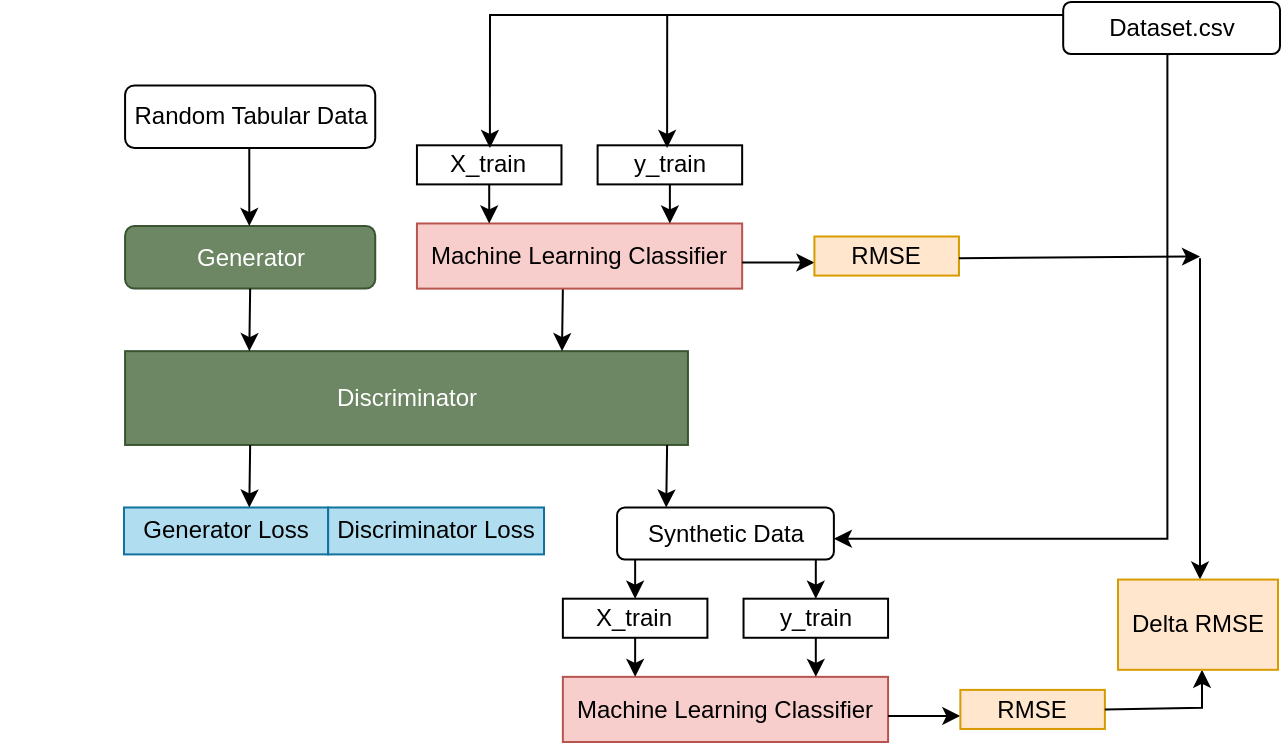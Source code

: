 <mxfile version="20.4.0" type="github">
  <diagram id="C5RBs43oDa-KdzZeNtuy" name="Page-1">
    <mxGraphModel dx="1102" dy="626" grid="1" gridSize="10" guides="1" tooltips="1" connect="1" arrows="1" fold="1" page="1" pageScale="1" pageWidth="827" pageHeight="1169" math="0" shadow="0">
      <root>
        <mxCell id="WIyWlLk6GJQsqaUBKTNV-0" />
        <mxCell id="WIyWlLk6GJQsqaUBKTNV-1" parent="WIyWlLk6GJQsqaUBKTNV-0" />
        <mxCell id="goVMsZsf2IOnhVVjbLRQ-9" value="" style="group" vertex="1" connectable="0" parent="WIyWlLk6GJQsqaUBKTNV-1">
          <mxGeometry x="90" y="30" width="640" height="370" as="geometry" />
        </mxCell>
        <mxCell id="GfQH2LzpMEKR52SkH0QB-68" value="" style="group;" parent="goVMsZsf2IOnhVVjbLRQ-9" vertex="1" connectable="0">
          <mxGeometry width="640" height="370.0" as="geometry" />
        </mxCell>
        <mxCell id="WIyWlLk6GJQsqaUBKTNV-3" value="Random Tabular Data" style="rounded=1;whiteSpace=wrap;html=1;fontSize=12;glass=0;strokeWidth=1;shadow=0;" parent="GfQH2LzpMEKR52SkH0QB-68" vertex="1">
          <mxGeometry x="62.541" y="41.688" width="125.081" height="31.268" as="geometry" />
        </mxCell>
        <mxCell id="GfQH2LzpMEKR52SkH0QB-6" value="Discriminator" style="rounded=0;whiteSpace=wrap;html=1;fillColor=#6d8764;fontColor=#ffffff;strokeColor=#3A5431;" parent="GfQH2LzpMEKR52SkH0QB-68" vertex="1">
          <mxGeometry x="62.541" y="174.576" width="281.433" height="46.902" as="geometry" />
        </mxCell>
        <mxCell id="GfQH2LzpMEKR52SkH0QB-7" value="Generator" style="rounded=1;whiteSpace=wrap;html=1;fillColor=#6d8764;fontColor=#ffffff;strokeColor=#3A5431;" parent="GfQH2LzpMEKR52SkH0QB-68" vertex="1">
          <mxGeometry x="62.541" y="112.04" width="125.081" height="31.268" as="geometry" />
        </mxCell>
        <mxCell id="GfQH2LzpMEKR52SkH0QB-18" value="Generator&amp;nbsp;Loss" style="rounded=0;whiteSpace=wrap;html=1;fillColor=#b1ddf0;strokeColor=#10739e;" parent="GfQH2LzpMEKR52SkH0QB-68" vertex="1">
          <mxGeometry x="62" y="252.746" width="102.08" height="23.454" as="geometry" />
        </mxCell>
        <mxCell id="GfQH2LzpMEKR52SkH0QB-19" value="Discriminator Loss" style="rounded=0;whiteSpace=wrap;html=1;fillColor=#b1ddf0;strokeColor=#10739e;" parent="GfQH2LzpMEKR52SkH0QB-68" vertex="1">
          <mxGeometry x="164.08" y="252.746" width="107.92" height="23.454" as="geometry" />
        </mxCell>
        <mxCell id="GfQH2LzpMEKR52SkH0QB-22" value="" style="endArrow=classic;html=1;rounded=0;" parent="GfQH2LzpMEKR52SkH0QB-68" edge="1">
          <mxGeometry width="50" height="50" relative="1" as="geometry">
            <mxPoint x="124.644" y="72.956" as="sourcePoint" />
            <mxPoint x="124.644" y="112.04" as="targetPoint" />
          </mxGeometry>
        </mxCell>
        <mxCell id="GfQH2LzpMEKR52SkH0QB-23" value="" style="endArrow=classic;html=1;rounded=0;exitX=0.5;exitY=1;exitDx=0;exitDy=0;" parent="GfQH2LzpMEKR52SkH0QB-68" source="GfQH2LzpMEKR52SkH0QB-7" edge="1">
          <mxGeometry width="50" height="50" relative="1" as="geometry">
            <mxPoint x="125.081" y="151.125" as="sourcePoint" />
            <mxPoint x="124.644" y="174.576" as="targetPoint" />
          </mxGeometry>
        </mxCell>
        <mxCell id="GfQH2LzpMEKR52SkH0QB-25" value="" style="endArrow=classic;html=1;rounded=0;exitX=0.5;exitY=1;exitDx=0;exitDy=0;" parent="GfQH2LzpMEKR52SkH0QB-68" edge="1">
          <mxGeometry width="50" height="50" relative="1" as="geometry">
            <mxPoint x="281.433" y="143.308" as="sourcePoint" />
            <mxPoint x="280.995" y="174.576" as="targetPoint" />
          </mxGeometry>
        </mxCell>
        <mxCell id="GfQH2LzpMEKR52SkH0QB-26" value="" style="endArrow=classic;html=1;rounded=0;exitX=0.5;exitY=1;exitDx=0;exitDy=0;" parent="GfQH2LzpMEKR52SkH0QB-68" edge="1">
          <mxGeometry width="50" height="50" relative="1" as="geometry">
            <mxPoint x="333.55" y="221.478" as="sourcePoint" />
            <mxPoint x="333.113" y="252.746" as="targetPoint" />
          </mxGeometry>
        </mxCell>
        <mxCell id="GfQH2LzpMEKR52SkH0QB-27" value="" style="endArrow=classic;html=1;rounded=0;exitX=0.5;exitY=1;exitDx=0;exitDy=0;" parent="GfQH2LzpMEKR52SkH0QB-68" edge="1">
          <mxGeometry width="50" height="50" relative="1" as="geometry">
            <mxPoint x="125.081" y="221.478" as="sourcePoint" />
            <mxPoint x="124.644" y="252.746" as="targetPoint" />
          </mxGeometry>
        </mxCell>
        <mxCell id="GfQH2LzpMEKR52SkH0QB-48" value="" style="group" parent="GfQH2LzpMEKR52SkH0QB-68" vertex="1" connectable="0">
          <mxGeometry x="281.433" y="252.746" width="271.01" height="117.254" as="geometry" />
        </mxCell>
        <mxCell id="GfQH2LzpMEKR52SkH0QB-35" value="" style="group" parent="GfQH2LzpMEKR52SkH0QB-48" vertex="1" connectable="0">
          <mxGeometry width="162.606" height="117.254" as="geometry" />
        </mxCell>
        <mxCell id="GfQH2LzpMEKR52SkH0QB-3" value="Synthetic Data" style="rounded=1;whiteSpace=wrap;html=1;fontSize=12;glass=0;strokeWidth=1;shadow=0;" parent="GfQH2LzpMEKR52SkH0QB-35" vertex="1">
          <mxGeometry x="27.101" width="108.404" height="26.057" as="geometry" />
        </mxCell>
        <mxCell id="GfQH2LzpMEKR52SkH0QB-28" value="X_train" style="rounded=0;whiteSpace=wrap;html=1;" parent="GfQH2LzpMEKR52SkH0QB-35" vertex="1">
          <mxGeometry y="45.599" width="72.269" height="19.542" as="geometry" />
        </mxCell>
        <mxCell id="GfQH2LzpMEKR52SkH0QB-29" value="y_train" style="rounded=0;whiteSpace=wrap;html=1;" parent="GfQH2LzpMEKR52SkH0QB-35" vertex="1">
          <mxGeometry x="90.337" y="45.599" width="72.269" height="19.542" as="geometry" />
        </mxCell>
        <mxCell id="GfQH2LzpMEKR52SkH0QB-30" value="" style="endArrow=classic;html=1;rounded=0;" parent="GfQH2LzpMEKR52SkH0QB-35" edge="1">
          <mxGeometry width="50" height="50" relative="1" as="geometry">
            <mxPoint x="36.135" y="26.057" as="sourcePoint" />
            <mxPoint x="36.135" y="45.599" as="targetPoint" />
          </mxGeometry>
        </mxCell>
        <mxCell id="GfQH2LzpMEKR52SkH0QB-31" value="" style="endArrow=classic;html=1;rounded=0;" parent="GfQH2LzpMEKR52SkH0QB-35" edge="1">
          <mxGeometry width="50" height="50" relative="1" as="geometry">
            <mxPoint x="126.471" y="26.057" as="sourcePoint" />
            <mxPoint x="126.471" y="45.599" as="targetPoint" />
          </mxGeometry>
        </mxCell>
        <mxCell id="GfQH2LzpMEKR52SkH0QB-32" value="Machine Learning Classifier" style="rounded=0;whiteSpace=wrap;html=1;fillColor=#f8cecc;strokeColor=#b85450;" parent="GfQH2LzpMEKR52SkH0QB-35" vertex="1">
          <mxGeometry y="84.684" width="162.606" height="32.571" as="geometry" />
        </mxCell>
        <mxCell id="GfQH2LzpMEKR52SkH0QB-33" value="" style="endArrow=classic;html=1;rounded=0;" parent="GfQH2LzpMEKR52SkH0QB-35" edge="1">
          <mxGeometry width="50" height="50" relative="1" as="geometry">
            <mxPoint x="36.135" y="65.141" as="sourcePoint" />
            <mxPoint x="36.135" y="84.684" as="targetPoint" />
          </mxGeometry>
        </mxCell>
        <mxCell id="GfQH2LzpMEKR52SkH0QB-34" value="" style="endArrow=classic;html=1;rounded=0;" parent="GfQH2LzpMEKR52SkH0QB-35" edge="1">
          <mxGeometry width="50" height="50" relative="1" as="geometry">
            <mxPoint x="126.471" y="65.141" as="sourcePoint" />
            <mxPoint x="126.471" y="84.684" as="targetPoint" />
          </mxGeometry>
        </mxCell>
        <mxCell id="GfQH2LzpMEKR52SkH0QB-46" value="" style="endArrow=classic;html=1;rounded=0;" parent="GfQH2LzpMEKR52SkH0QB-48" edge="1">
          <mxGeometry width="50" height="50" relative="1" as="geometry">
            <mxPoint x="162.606" y="104.226" as="sourcePoint" />
            <mxPoint x="198.74" y="104.226" as="targetPoint" />
          </mxGeometry>
        </mxCell>
        <mxCell id="GfQH2LzpMEKR52SkH0QB-47" value="RMSE" style="rounded=0;whiteSpace=wrap;html=1;fillColor=#ffe6cc;strokeColor=#d79b00;" parent="GfQH2LzpMEKR52SkH0QB-48" vertex="1">
          <mxGeometry x="198.74" y="91.198" width="72.269" height="19.542" as="geometry" />
        </mxCell>
        <mxCell id="GfQH2LzpMEKR52SkH0QB-49" value="" style="group" parent="GfQH2LzpMEKR52SkH0QB-68" vertex="1" connectable="0">
          <mxGeometry x="208.469" y="26.054" width="271.01" height="117.254" as="geometry" />
        </mxCell>
        <mxCell id="GfQH2LzpMEKR52SkH0QB-50" value="" style="group" parent="GfQH2LzpMEKR52SkH0QB-49" vertex="1" connectable="0">
          <mxGeometry width="162.606" height="117.254" as="geometry" />
        </mxCell>
        <mxCell id="GfQH2LzpMEKR52SkH0QB-52" value="X_train" style="rounded=0;whiteSpace=wrap;html=1;" parent="GfQH2LzpMEKR52SkH0QB-50" vertex="1">
          <mxGeometry y="45.599" width="72.269" height="19.542" as="geometry" />
        </mxCell>
        <mxCell id="GfQH2LzpMEKR52SkH0QB-53" value="y_train" style="rounded=0;whiteSpace=wrap;html=1;" parent="GfQH2LzpMEKR52SkH0QB-50" vertex="1">
          <mxGeometry x="90.337" y="45.599" width="72.269" height="19.542" as="geometry" />
        </mxCell>
        <mxCell id="GfQH2LzpMEKR52SkH0QB-56" value="Machine Learning Classifier" style="rounded=0;whiteSpace=wrap;html=1;fillColor=#f8cecc;strokeColor=#b85450;" parent="GfQH2LzpMEKR52SkH0QB-50" vertex="1">
          <mxGeometry y="84.684" width="162.606" height="32.571" as="geometry" />
        </mxCell>
        <mxCell id="GfQH2LzpMEKR52SkH0QB-57" value="" style="endArrow=classic;html=1;rounded=0;" parent="GfQH2LzpMEKR52SkH0QB-50" edge="1">
          <mxGeometry width="50" height="50" relative="1" as="geometry">
            <mxPoint x="36.135" y="65.141" as="sourcePoint" />
            <mxPoint x="36.135" y="84.684" as="targetPoint" />
          </mxGeometry>
        </mxCell>
        <mxCell id="GfQH2LzpMEKR52SkH0QB-58" value="" style="endArrow=classic;html=1;rounded=0;" parent="GfQH2LzpMEKR52SkH0QB-50" edge="1">
          <mxGeometry width="50" height="50" relative="1" as="geometry">
            <mxPoint x="126.471" y="65.141" as="sourcePoint" />
            <mxPoint x="126.471" y="84.684" as="targetPoint" />
          </mxGeometry>
        </mxCell>
        <mxCell id="GfQH2LzpMEKR52SkH0QB-65" value="" style="edgeStyle=segmentEdgeStyle;endArrow=classic;html=1;rounded=0;exitX=0;exitY=0.25;exitDx=0;exitDy=0;" parent="GfQH2LzpMEKR52SkH0QB-50" source="GfQH2LzpMEKR52SkH0QB-51" edge="1">
          <mxGeometry width="50" height="50" relative="1" as="geometry">
            <mxPoint x="162.606" y="-14.985" as="sourcePoint" />
            <mxPoint x="125.081" y="46.902" as="targetPoint" />
          </mxGeometry>
        </mxCell>
        <mxCell id="GfQH2LzpMEKR52SkH0QB-59" value="" style="endArrow=classic;html=1;rounded=0;" parent="GfQH2LzpMEKR52SkH0QB-49" edge="1">
          <mxGeometry width="50" height="50" relative="1" as="geometry">
            <mxPoint x="162.606" y="104.226" as="sourcePoint" />
            <mxPoint x="198.74" y="104.226" as="targetPoint" />
          </mxGeometry>
        </mxCell>
        <mxCell id="GfQH2LzpMEKR52SkH0QB-60" value="RMSE" style="rounded=0;whiteSpace=wrap;html=1;fillColor=#ffe6cc;strokeColor=#d79b00;" parent="GfQH2LzpMEKR52SkH0QB-49" vertex="1">
          <mxGeometry x="198.74" y="91.198" width="72.269" height="19.542" as="geometry" />
        </mxCell>
        <mxCell id="GfQH2LzpMEKR52SkH0QB-51" value="Dataset.csv" style="rounded=1;whiteSpace=wrap;html=1;fontSize=12;glass=0;strokeWidth=1;shadow=0;" parent="GfQH2LzpMEKR52SkH0QB-68" vertex="1">
          <mxGeometry x="531.596" width="108.404" height="26.057" as="geometry" />
        </mxCell>
        <mxCell id="GfQH2LzpMEKR52SkH0QB-61" value="" style="edgeStyle=segmentEdgeStyle;endArrow=classic;html=1;rounded=0;exitX=0.5;exitY=1;exitDx=0;exitDy=0;" parent="GfQH2LzpMEKR52SkH0QB-68" source="GfQH2LzpMEKR52SkH0QB-51" edge="1">
          <mxGeometry width="50" height="50" relative="1" as="geometry">
            <mxPoint x="531.596" y="104.223" as="sourcePoint" />
            <mxPoint x="416.938" y="268.38" as="targetPoint" />
            <Array as="points">
              <mxPoint x="583.713" y="26.054" />
            </Array>
          </mxGeometry>
        </mxCell>
        <mxCell id="GfQH2LzpMEKR52SkH0QB-67" value="" style="edgeStyle=segmentEdgeStyle;endArrow=classic;html=1;rounded=0;exitX=0;exitY=0.25;exitDx=0;exitDy=0;" parent="GfQH2LzpMEKR52SkH0QB-68" edge="1">
          <mxGeometry width="50" height="50" relative="1" as="geometry">
            <mxPoint x="442.997" y="6.514" as="sourcePoint" />
            <mxPoint x="244.951" y="72.956" as="targetPoint" />
          </mxGeometry>
        </mxCell>
        <mxCell id="goVMsZsf2IOnhVVjbLRQ-3" value="" style="endArrow=classic;html=1;rounded=0;" edge="1" parent="GfQH2LzpMEKR52SkH0QB-68">
          <mxGeometry width="50" height="50" relative="1" as="geometry">
            <mxPoint x="479.48" y="128.128" as="sourcePoint" />
            <mxPoint x="600" y="127.244" as="targetPoint" />
          </mxGeometry>
        </mxCell>
        <mxCell id="goVMsZsf2IOnhVVjbLRQ-4" value="" style="endArrow=classic;html=1;rounded=0;exitX=1;exitY=0.5;exitDx=0;exitDy=0;" edge="1" parent="GfQH2LzpMEKR52SkH0QB-68" source="GfQH2LzpMEKR52SkH0QB-47">
          <mxGeometry width="50" height="50" relative="1" as="geometry">
            <mxPoint x="560" y="351.951" as="sourcePoint" />
            <mxPoint x="601" y="333.902" as="targetPoint" />
            <Array as="points">
              <mxPoint x="601" y="352.854" />
            </Array>
          </mxGeometry>
        </mxCell>
        <mxCell id="goVMsZsf2IOnhVVjbLRQ-6" value="" style="endArrow=classic;html=1;rounded=0;" edge="1" parent="GfQH2LzpMEKR52SkH0QB-68">
          <mxGeometry width="50" height="50" relative="1" as="geometry">
            <mxPoint x="600" y="128.11" as="sourcePoint" />
            <mxPoint x="600" y="288.78" as="targetPoint" />
          </mxGeometry>
        </mxCell>
        <mxCell id="goVMsZsf2IOnhVVjbLRQ-8" value="Delta RMSE" style="whiteSpace=wrap;html=1;fillColor=#ffe6cc;strokeColor=#d79b00;" vertex="1" parent="goVMsZsf2IOnhVVjbLRQ-9">
          <mxGeometry x="559" y="288.78" width="80" height="45.122" as="geometry" />
        </mxCell>
      </root>
    </mxGraphModel>
  </diagram>
</mxfile>
